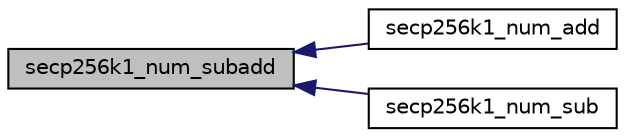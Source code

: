 digraph "secp256k1_num_subadd"
{
  edge [fontname="Helvetica",fontsize="10",labelfontname="Helvetica",labelfontsize="10"];
  node [fontname="Helvetica",fontsize="10",shape=record];
  rankdir="LR";
  Node60 [label="secp256k1_num_subadd",height=0.2,width=0.4,color="black", fillcolor="grey75", style="filled", fontcolor="black"];
  Node60 -> Node61 [dir="back",color="midnightblue",fontsize="10",style="solid",fontname="Helvetica"];
  Node61 [label="secp256k1_num_add",height=0.2,width=0.4,color="black", fillcolor="white", style="filled",URL="$d2/da2/num__gmp__impl_8h.html#a2a2407a291e6646a94ade2d5c90f961b"];
  Node60 -> Node62 [dir="back",color="midnightblue",fontsize="10",style="solid",fontname="Helvetica"];
  Node62 [label="secp256k1_num_sub",height=0.2,width=0.4,color="black", fillcolor="white", style="filled",URL="$d2/da2/num__gmp__impl_8h.html#ad5ad0fd05f4f7d29d75f92fa540ede0a"];
}
